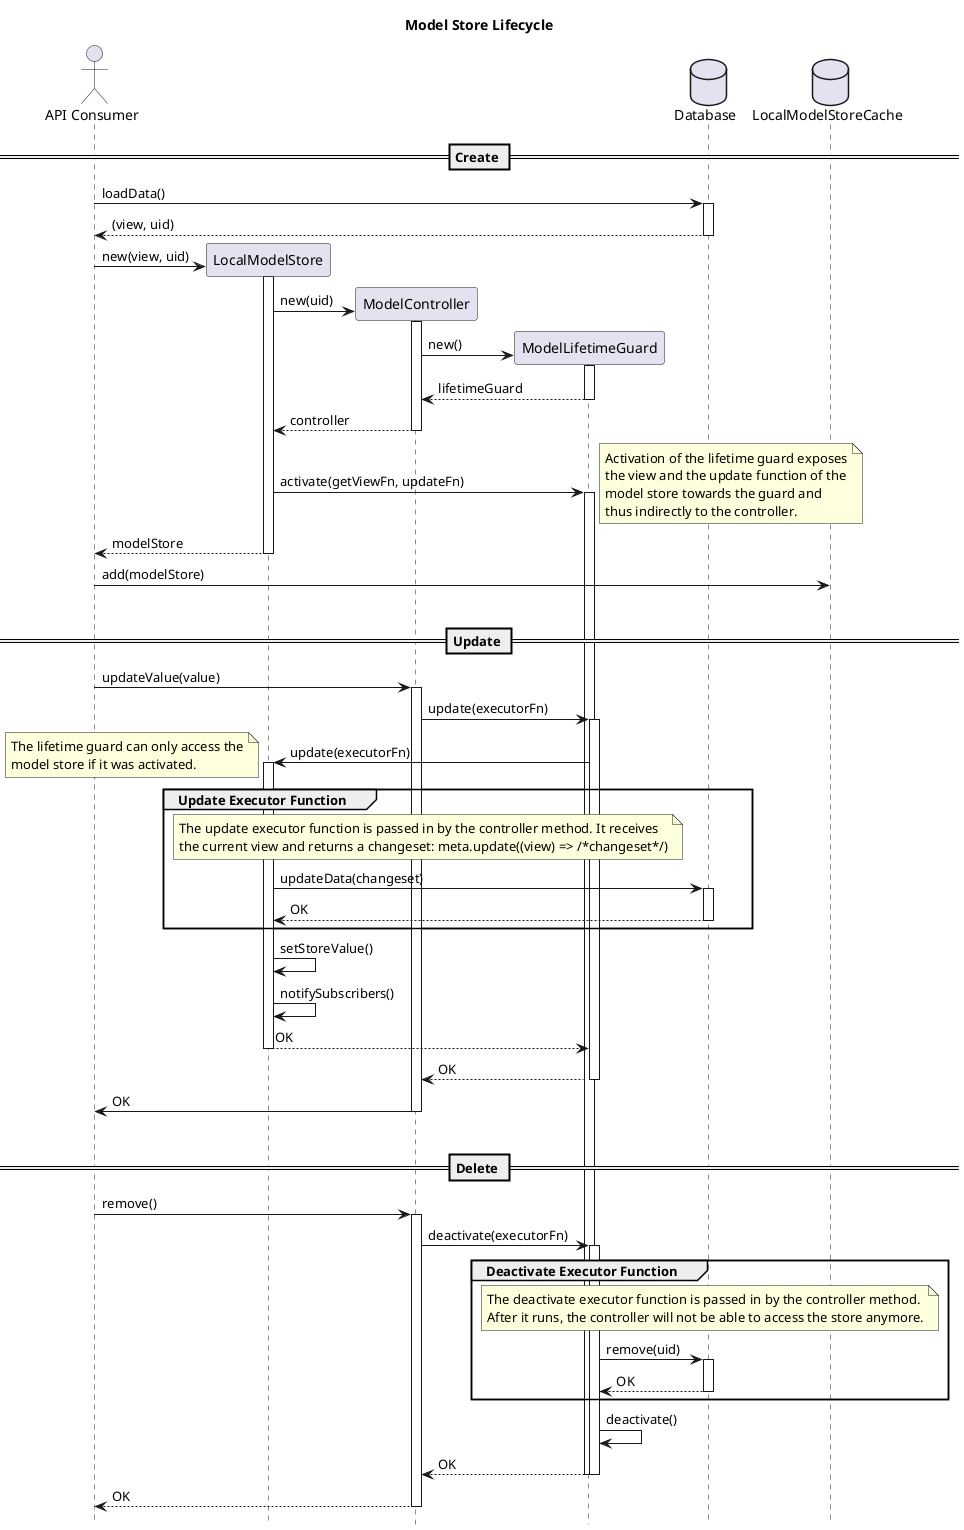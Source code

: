 @startuml
title Model Store Lifecycle
hide footbox

database Database order 90
database LocalModelStoreCache as Cache order 100
actor "API Consumer" as User order 0

== Create ==

' Load data
User -> Database : loadData()
activate Database
return (view, uid)
deactivate Database

' Instantiate model store
create LocalModelStore as Store order 10
User -> Store : new(view, uid)
activate Store

' Create model controller
create ModelController as Controller order 20
Store -> Controller : new(uid)

' Create lifetime guard
create ModelLifetimeGuard as Guard order 30
activate Controller
Controller -> Guard : new()
activate Guard

' Return values for model store
Guard --> Controller : lifetimeGuard
deactivate Guard
Controller --> Store : controller
deactivate Controller

' Activate lifetime guard
Store -> Guard : activate(getViewFn, updateFn)
note right : Activation of the lifetime guard exposes\nthe view and the update function of the\nmodel store towards the guard and\nthus indirectly to the controller.
activate Guard

' Return value for user
Store --> User : modelStore
deactivate Store

User -> Cache : add(modelStore)

|||

== Update ==

User -> Controller : updateValue(value)
activate Controller
Controller -> Guard : update(executorFn)
activate Guard
Guard -> Store : update(executorFn)
note left : The lifetime guard can only access the\nmodel store if it was activated.
activate Store
group Update Executor Function
  note over Store, Guard : The update executor function is passed in by the controller method. It receives\nthe current view and returns a changeset: meta.update((view) => /*changeset*/)
  Store -> Database : updateData(changeset)
  activate Database
  Database --> Store : OK
  deactivate Database
end
Store -> Store : setStoreValue()
Store -> Store : notifySubscribers()
Store --> Guard : OK
deactivate Store
Guard --> Controller : OK
deactivate Guard
Controller -> User : OK
deactivate Controller

|||

== Delete ==

User -> Controller : remove()
activate Controller
Controller -> Guard : deactivate(executorFn)
activate Guard
group Deactivate Executor Function
      note over Guard, Cache : The deactivate executor function is passed in by the controller method.\nAfter it runs, the controller will not be able to access the store anymore.
  Guard -> Database : remove(uid)
  activate Database
  Database --> Guard : OK
  deactivate Database
end

Guard -> Guard : deactivate()
Guard --> Controller : OK
deactivate Guard
deactivate Guard
Controller --> User : OK
deactivate Controller

@enduml

